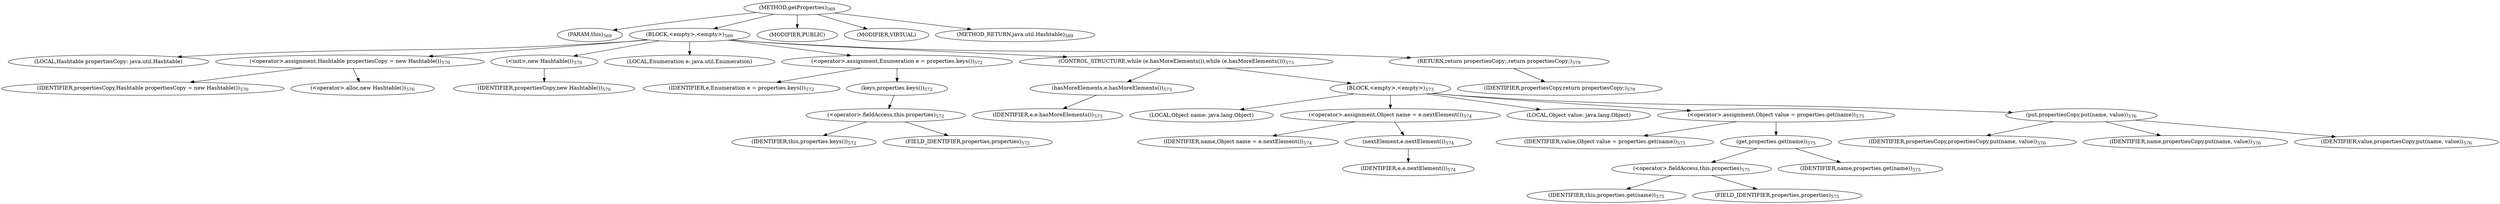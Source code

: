 digraph "getProperties" {  
"1062" [label = <(METHOD,getProperties)<SUB>569</SUB>> ]
"1063" [label = <(PARAM,this)<SUB>569</SUB>> ]
"1064" [label = <(BLOCK,&lt;empty&gt;,&lt;empty&gt;)<SUB>569</SUB>> ]
"41" [label = <(LOCAL,Hashtable propertiesCopy: java.util.Hashtable)> ]
"1065" [label = <(&lt;operator&gt;.assignment,Hashtable propertiesCopy = new Hashtable())<SUB>570</SUB>> ]
"1066" [label = <(IDENTIFIER,propertiesCopy,Hashtable propertiesCopy = new Hashtable())<SUB>570</SUB>> ]
"1067" [label = <(&lt;operator&gt;.alloc,new Hashtable())<SUB>570</SUB>> ]
"1068" [label = <(&lt;init&gt;,new Hashtable())<SUB>570</SUB>> ]
"40" [label = <(IDENTIFIER,propertiesCopy,new Hashtable())<SUB>570</SUB>> ]
"1069" [label = <(LOCAL,Enumeration e: java.util.Enumeration)> ]
"1070" [label = <(&lt;operator&gt;.assignment,Enumeration e = properties.keys())<SUB>572</SUB>> ]
"1071" [label = <(IDENTIFIER,e,Enumeration e = properties.keys())<SUB>572</SUB>> ]
"1072" [label = <(keys,properties.keys())<SUB>572</SUB>> ]
"1073" [label = <(&lt;operator&gt;.fieldAccess,this.properties)<SUB>572</SUB>> ]
"1074" [label = <(IDENTIFIER,this,properties.keys())<SUB>572</SUB>> ]
"1075" [label = <(FIELD_IDENTIFIER,properties,properties)<SUB>572</SUB>> ]
"1076" [label = <(CONTROL_STRUCTURE,while (e.hasMoreElements()),while (e.hasMoreElements()))<SUB>573</SUB>> ]
"1077" [label = <(hasMoreElements,e.hasMoreElements())<SUB>573</SUB>> ]
"1078" [label = <(IDENTIFIER,e,e.hasMoreElements())<SUB>573</SUB>> ]
"1079" [label = <(BLOCK,&lt;empty&gt;,&lt;empty&gt;)<SUB>573</SUB>> ]
"1080" [label = <(LOCAL,Object name: java.lang.Object)> ]
"1081" [label = <(&lt;operator&gt;.assignment,Object name = e.nextElement())<SUB>574</SUB>> ]
"1082" [label = <(IDENTIFIER,name,Object name = e.nextElement())<SUB>574</SUB>> ]
"1083" [label = <(nextElement,e.nextElement())<SUB>574</SUB>> ]
"1084" [label = <(IDENTIFIER,e,e.nextElement())<SUB>574</SUB>> ]
"1085" [label = <(LOCAL,Object value: java.lang.Object)> ]
"1086" [label = <(&lt;operator&gt;.assignment,Object value = properties.get(name))<SUB>575</SUB>> ]
"1087" [label = <(IDENTIFIER,value,Object value = properties.get(name))<SUB>575</SUB>> ]
"1088" [label = <(get,properties.get(name))<SUB>575</SUB>> ]
"1089" [label = <(&lt;operator&gt;.fieldAccess,this.properties)<SUB>575</SUB>> ]
"1090" [label = <(IDENTIFIER,this,properties.get(name))<SUB>575</SUB>> ]
"1091" [label = <(FIELD_IDENTIFIER,properties,properties)<SUB>575</SUB>> ]
"1092" [label = <(IDENTIFIER,name,properties.get(name))<SUB>575</SUB>> ]
"1093" [label = <(put,propertiesCopy.put(name, value))<SUB>576</SUB>> ]
"1094" [label = <(IDENTIFIER,propertiesCopy,propertiesCopy.put(name, value))<SUB>576</SUB>> ]
"1095" [label = <(IDENTIFIER,name,propertiesCopy.put(name, value))<SUB>576</SUB>> ]
"1096" [label = <(IDENTIFIER,value,propertiesCopy.put(name, value))<SUB>576</SUB>> ]
"1097" [label = <(RETURN,return propertiesCopy;,return propertiesCopy;)<SUB>579</SUB>> ]
"1098" [label = <(IDENTIFIER,propertiesCopy,return propertiesCopy;)<SUB>579</SUB>> ]
"1099" [label = <(MODIFIER,PUBLIC)> ]
"1100" [label = <(MODIFIER,VIRTUAL)> ]
"1101" [label = <(METHOD_RETURN,java.util.Hashtable)<SUB>569</SUB>> ]
  "1062" -> "1063" 
  "1062" -> "1064" 
  "1062" -> "1099" 
  "1062" -> "1100" 
  "1062" -> "1101" 
  "1064" -> "41" 
  "1064" -> "1065" 
  "1064" -> "1068" 
  "1064" -> "1069" 
  "1064" -> "1070" 
  "1064" -> "1076" 
  "1064" -> "1097" 
  "1065" -> "1066" 
  "1065" -> "1067" 
  "1068" -> "40" 
  "1070" -> "1071" 
  "1070" -> "1072" 
  "1072" -> "1073" 
  "1073" -> "1074" 
  "1073" -> "1075" 
  "1076" -> "1077" 
  "1076" -> "1079" 
  "1077" -> "1078" 
  "1079" -> "1080" 
  "1079" -> "1081" 
  "1079" -> "1085" 
  "1079" -> "1086" 
  "1079" -> "1093" 
  "1081" -> "1082" 
  "1081" -> "1083" 
  "1083" -> "1084" 
  "1086" -> "1087" 
  "1086" -> "1088" 
  "1088" -> "1089" 
  "1088" -> "1092" 
  "1089" -> "1090" 
  "1089" -> "1091" 
  "1093" -> "1094" 
  "1093" -> "1095" 
  "1093" -> "1096" 
  "1097" -> "1098" 
}
